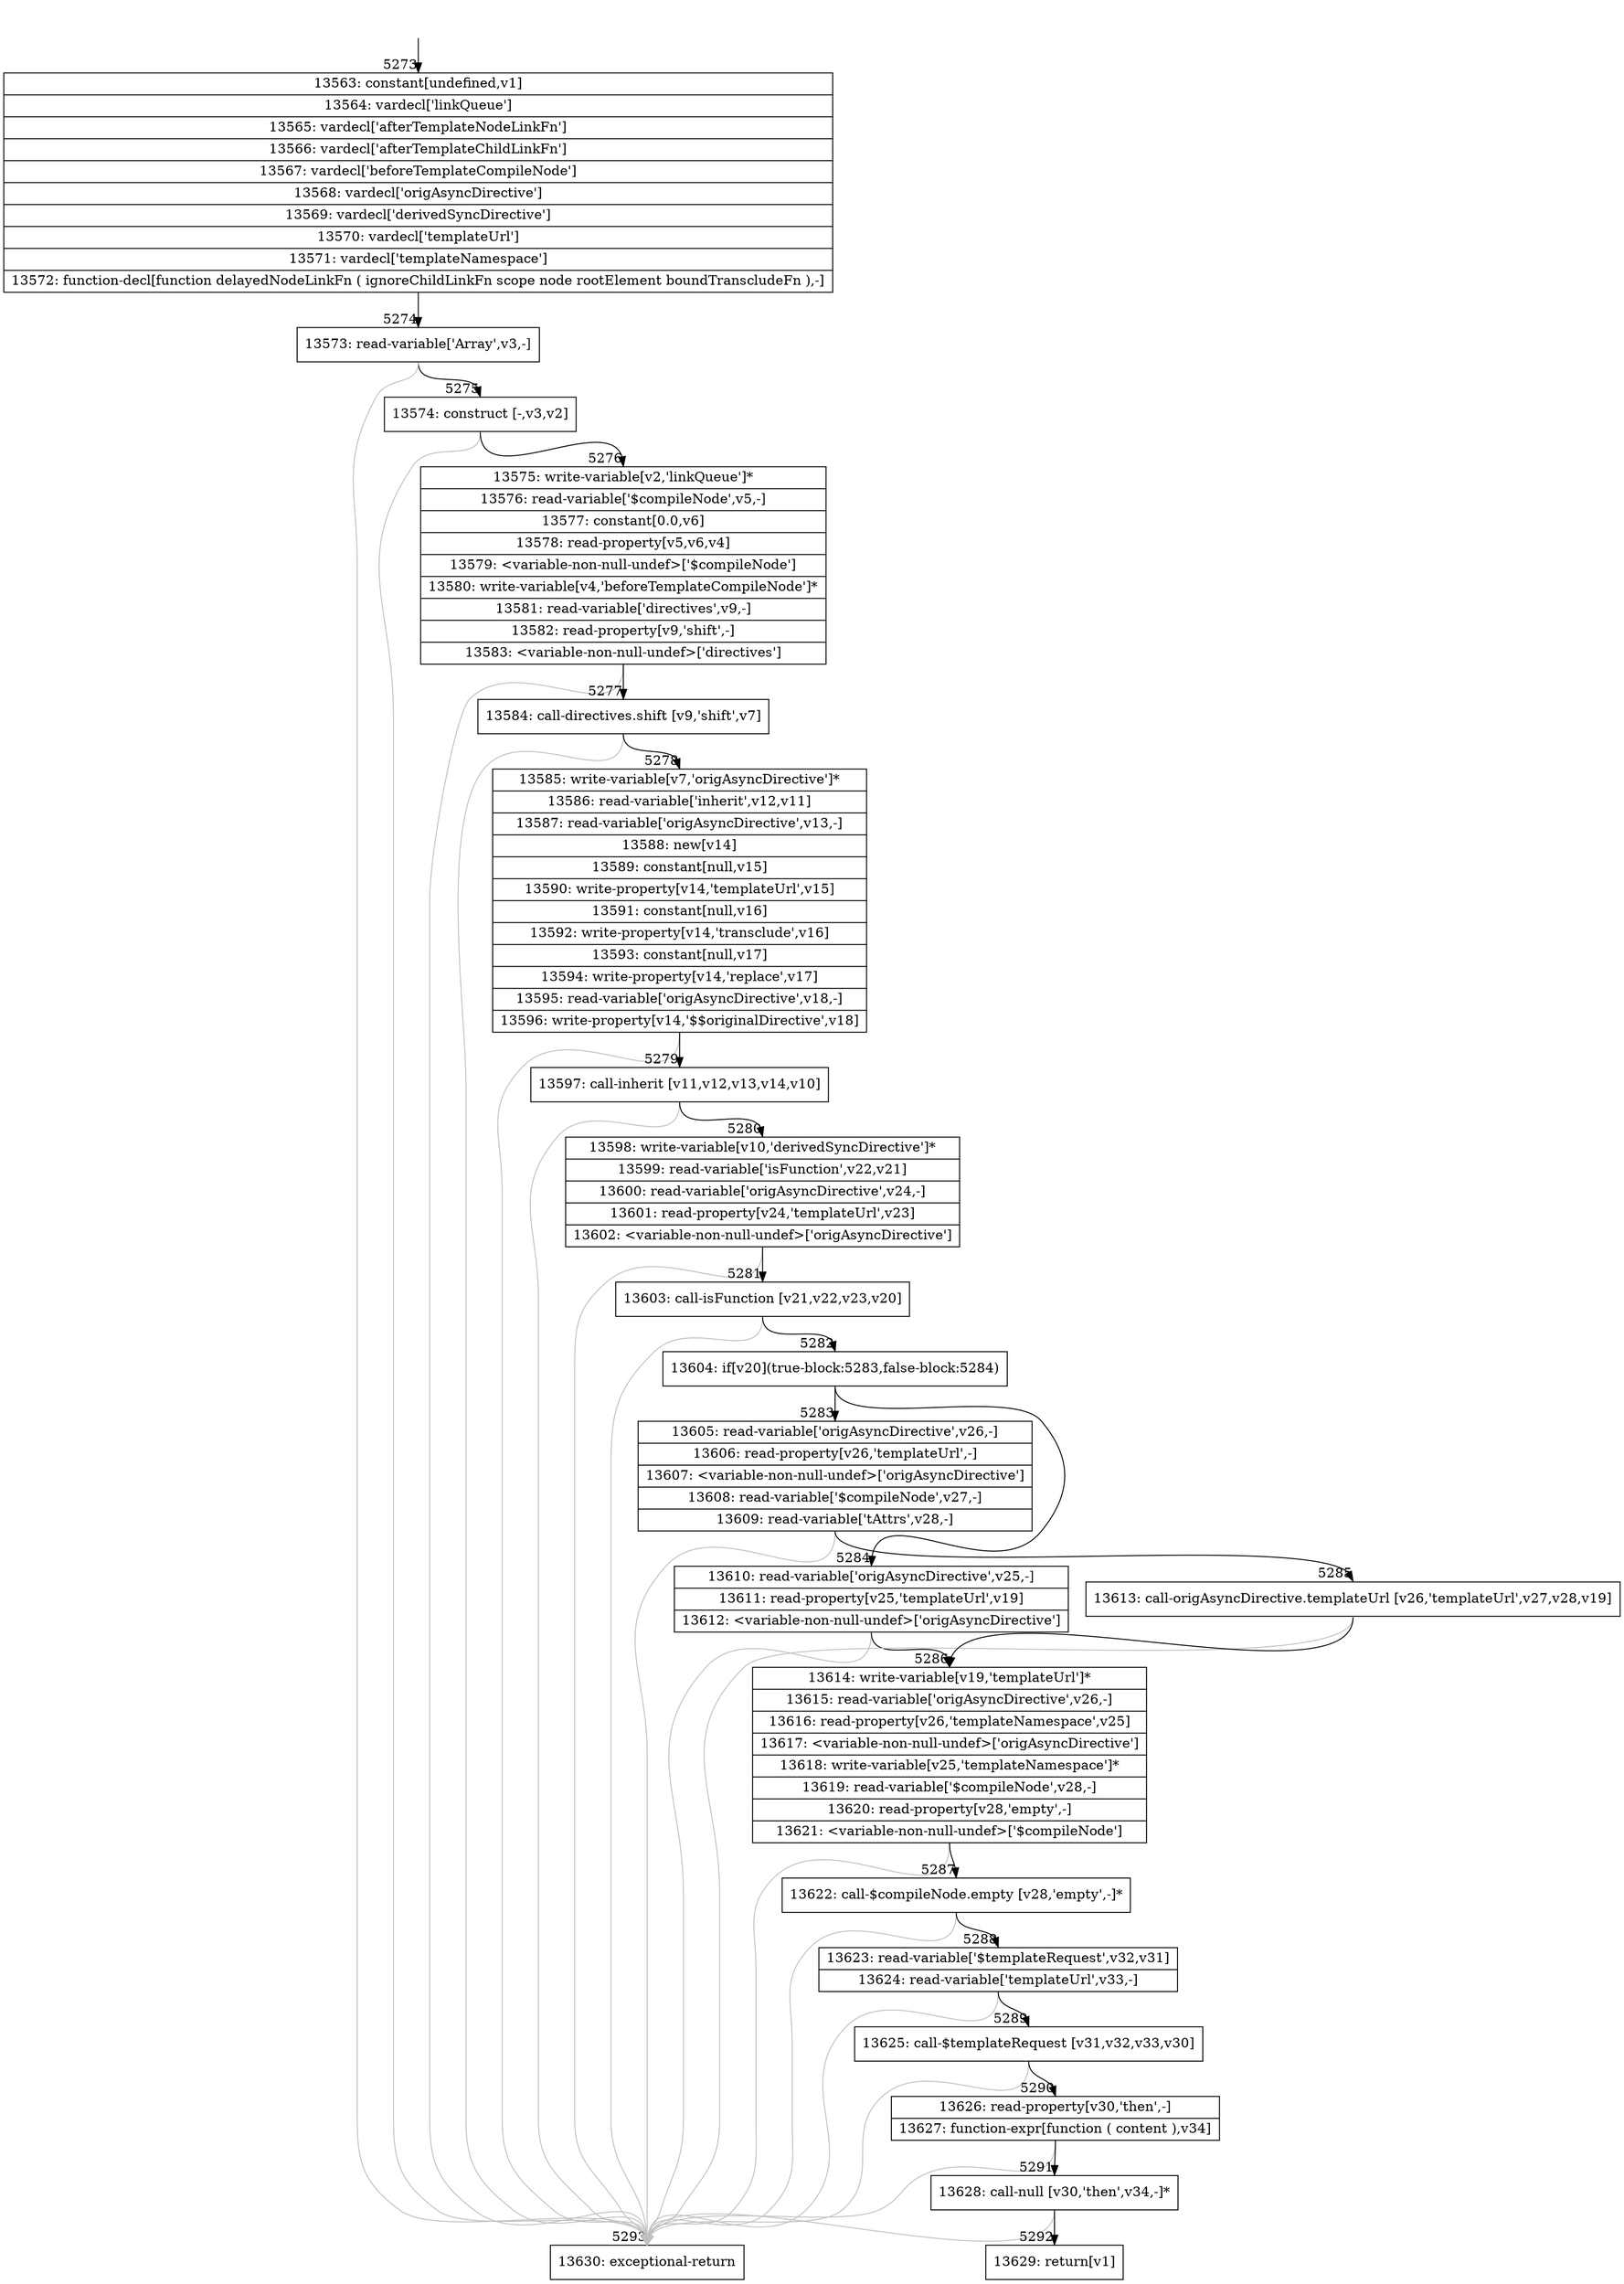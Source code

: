 digraph {
rankdir="TD"
BB_entry386[shape=none,label=""];
BB_entry386 -> BB5273 [tailport=s, headport=n, headlabel="    5273"]
BB5273 [shape=record label="{13563: constant[undefined,v1]|13564: vardecl['linkQueue']|13565: vardecl['afterTemplateNodeLinkFn']|13566: vardecl['afterTemplateChildLinkFn']|13567: vardecl['beforeTemplateCompileNode']|13568: vardecl['origAsyncDirective']|13569: vardecl['derivedSyncDirective']|13570: vardecl['templateUrl']|13571: vardecl['templateNamespace']|13572: function-decl[function delayedNodeLinkFn ( ignoreChildLinkFn scope node rootElement boundTranscludeFn ),-]}" ] 
BB5273 -> BB5274 [tailport=s, headport=n, headlabel="      5274"]
BB5274 [shape=record label="{13573: read-variable['Array',v3,-]}" ] 
BB5274 -> BB5275 [tailport=s, headport=n, headlabel="      5275"]
BB5274 -> BB5293 [tailport=s, headport=n, color=gray, headlabel="      5293"]
BB5275 [shape=record label="{13574: construct [-,v3,v2]}" ] 
BB5275 -> BB5276 [tailport=s, headport=n, headlabel="      5276"]
BB5275 -> BB5293 [tailport=s, headport=n, color=gray]
BB5276 [shape=record label="{13575: write-variable[v2,'linkQueue']*|13576: read-variable['$compileNode',v5,-]|13577: constant[0.0,v6]|13578: read-property[v5,v6,v4]|13579: \<variable-non-null-undef\>['$compileNode']|13580: write-variable[v4,'beforeTemplateCompileNode']*|13581: read-variable['directives',v9,-]|13582: read-property[v9,'shift',-]|13583: \<variable-non-null-undef\>['directives']}" ] 
BB5276 -> BB5277 [tailport=s, headport=n, headlabel="      5277"]
BB5276 -> BB5293 [tailport=s, headport=n, color=gray]
BB5277 [shape=record label="{13584: call-directives.shift [v9,'shift',v7]}" ] 
BB5277 -> BB5278 [tailport=s, headport=n, headlabel="      5278"]
BB5277 -> BB5293 [tailport=s, headport=n, color=gray]
BB5278 [shape=record label="{13585: write-variable[v7,'origAsyncDirective']*|13586: read-variable['inherit',v12,v11]|13587: read-variable['origAsyncDirective',v13,-]|13588: new[v14]|13589: constant[null,v15]|13590: write-property[v14,'templateUrl',v15]|13591: constant[null,v16]|13592: write-property[v14,'transclude',v16]|13593: constant[null,v17]|13594: write-property[v14,'replace',v17]|13595: read-variable['origAsyncDirective',v18,-]|13596: write-property[v14,'$$originalDirective',v18]}" ] 
BB5278 -> BB5279 [tailport=s, headport=n, headlabel="      5279"]
BB5278 -> BB5293 [tailport=s, headport=n, color=gray]
BB5279 [shape=record label="{13597: call-inherit [v11,v12,v13,v14,v10]}" ] 
BB5279 -> BB5280 [tailport=s, headport=n, headlabel="      5280"]
BB5279 -> BB5293 [tailport=s, headport=n, color=gray]
BB5280 [shape=record label="{13598: write-variable[v10,'derivedSyncDirective']*|13599: read-variable['isFunction',v22,v21]|13600: read-variable['origAsyncDirective',v24,-]|13601: read-property[v24,'templateUrl',v23]|13602: \<variable-non-null-undef\>['origAsyncDirective']}" ] 
BB5280 -> BB5281 [tailport=s, headport=n, headlabel="      5281"]
BB5280 -> BB5293 [tailport=s, headport=n, color=gray]
BB5281 [shape=record label="{13603: call-isFunction [v21,v22,v23,v20]}" ] 
BB5281 -> BB5282 [tailport=s, headport=n, headlabel="      5282"]
BB5281 -> BB5293 [tailport=s, headport=n, color=gray]
BB5282 [shape=record label="{13604: if[v20](true-block:5283,false-block:5284)}" ] 
BB5282 -> BB5283 [tailport=s, headport=n, headlabel="      5283"]
BB5282 -> BB5284 [tailport=s, headport=n, headlabel="      5284"]
BB5283 [shape=record label="{13605: read-variable['origAsyncDirective',v26,-]|13606: read-property[v26,'templateUrl',-]|13607: \<variable-non-null-undef\>['origAsyncDirective']|13608: read-variable['$compileNode',v27,-]|13609: read-variable['tAttrs',v28,-]}" ] 
BB5283 -> BB5285 [tailport=s, headport=n, headlabel="      5285"]
BB5283 -> BB5293 [tailport=s, headport=n, color=gray]
BB5284 [shape=record label="{13610: read-variable['origAsyncDirective',v25,-]|13611: read-property[v25,'templateUrl',v19]|13612: \<variable-non-null-undef\>['origAsyncDirective']}" ] 
BB5284 -> BB5286 [tailport=s, headport=n, headlabel="      5286"]
BB5284 -> BB5293 [tailport=s, headport=n, color=gray]
BB5285 [shape=record label="{13613: call-origAsyncDirective.templateUrl [v26,'templateUrl',v27,v28,v19]}" ] 
BB5285 -> BB5286 [tailport=s, headport=n]
BB5285 -> BB5293 [tailport=s, headport=n, color=gray]
BB5286 [shape=record label="{13614: write-variable[v19,'templateUrl']*|13615: read-variable['origAsyncDirective',v26,-]|13616: read-property[v26,'templateNamespace',v25]|13617: \<variable-non-null-undef\>['origAsyncDirective']|13618: write-variable[v25,'templateNamespace']*|13619: read-variable['$compileNode',v28,-]|13620: read-property[v28,'empty',-]|13621: \<variable-non-null-undef\>['$compileNode']}" ] 
BB5286 -> BB5287 [tailport=s, headport=n, headlabel="      5287"]
BB5286 -> BB5293 [tailport=s, headport=n, color=gray]
BB5287 [shape=record label="{13622: call-$compileNode.empty [v28,'empty',-]*}" ] 
BB5287 -> BB5288 [tailport=s, headport=n, headlabel="      5288"]
BB5287 -> BB5293 [tailport=s, headport=n, color=gray]
BB5288 [shape=record label="{13623: read-variable['$templateRequest',v32,v31]|13624: read-variable['templateUrl',v33,-]}" ] 
BB5288 -> BB5289 [tailport=s, headport=n, headlabel="      5289"]
BB5288 -> BB5293 [tailport=s, headport=n, color=gray]
BB5289 [shape=record label="{13625: call-$templateRequest [v31,v32,v33,v30]}" ] 
BB5289 -> BB5290 [tailport=s, headport=n, headlabel="      5290"]
BB5289 -> BB5293 [tailport=s, headport=n, color=gray]
BB5290 [shape=record label="{13626: read-property[v30,'then',-]|13627: function-expr[function ( content ),v34]}" ] 
BB5290 -> BB5291 [tailport=s, headport=n, headlabel="      5291"]
BB5290 -> BB5293 [tailport=s, headport=n, color=gray]
BB5291 [shape=record label="{13628: call-null [v30,'then',v34,-]*}" ] 
BB5291 -> BB5292 [tailport=s, headport=n, headlabel="      5292"]
BB5291 -> BB5293 [tailport=s, headport=n, color=gray]
BB5292 [shape=record label="{13629: return[v1]}" ] 
BB5293 [shape=record label="{13630: exceptional-return}" ] 
//#$~ 8401
}
